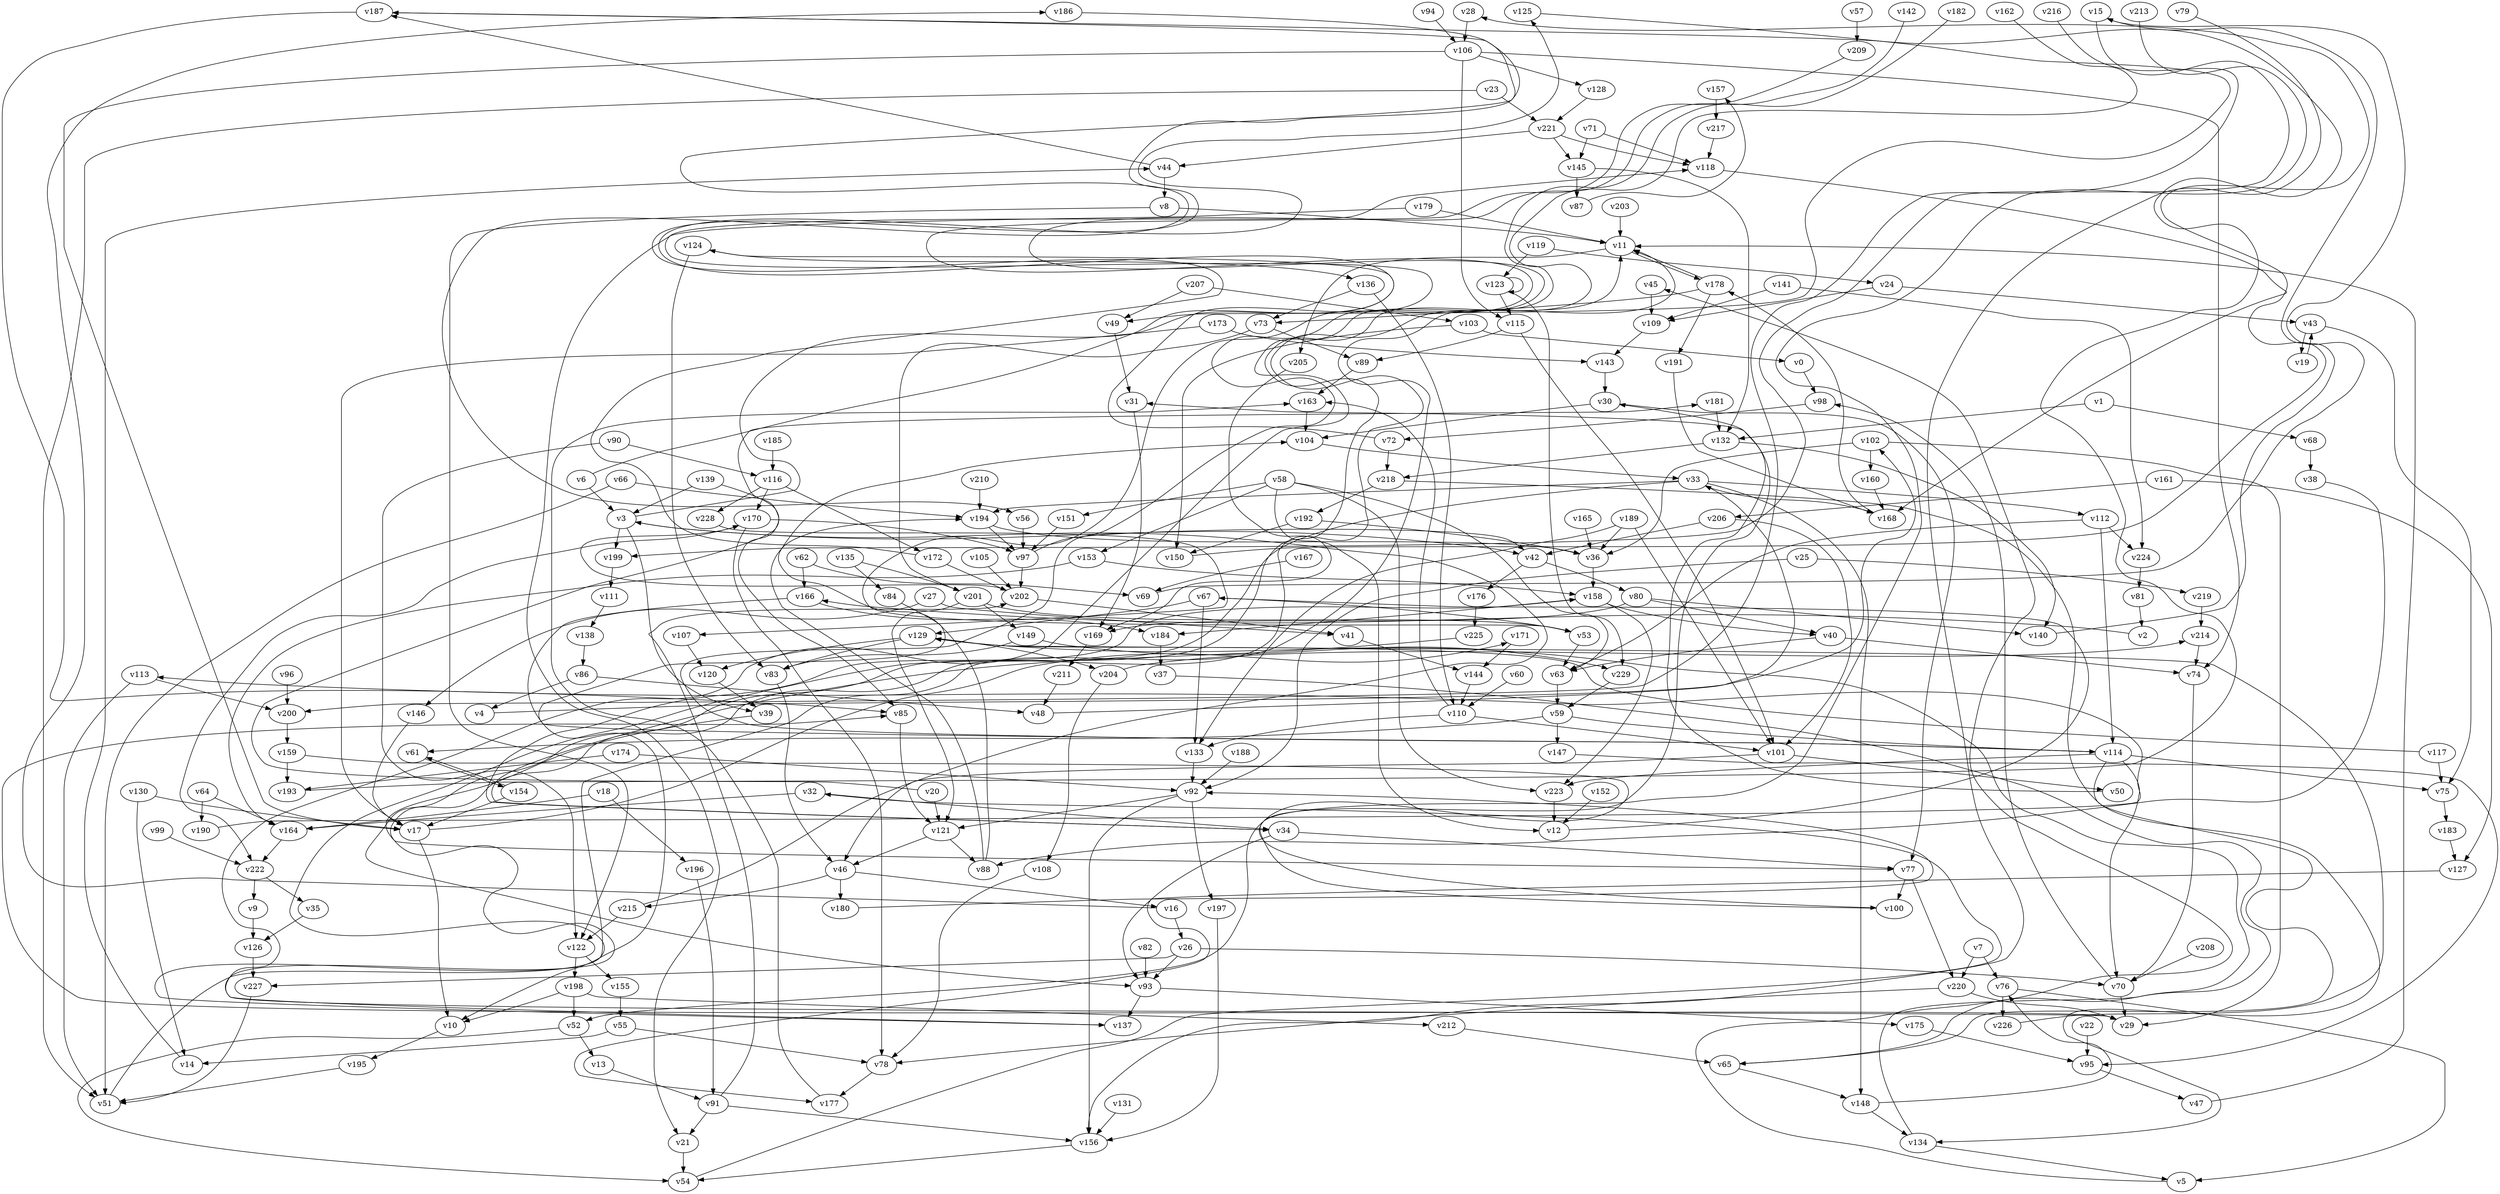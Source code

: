 // Benchmark game 335 - 230 vertices
// time_bound: 10
// targets: v144
digraph G {
    v0 [name="v0", player=1];
    v1 [name="v1", player=0];
    v2 [name="v2", player=0];
    v3 [name="v3", player=0];
    v4 [name="v4", player=1];
    v5 [name="v5", player=1];
    v6 [name="v6", player=0];
    v7 [name="v7", player=0];
    v8 [name="v8", player=0];
    v9 [name="v9", player=1];
    v10 [name="v10", player=0];
    v11 [name="v11", player=1];
    v12 [name="v12", player=1];
    v13 [name="v13", player=1];
    v14 [name="v14", player=0];
    v15 [name="v15", player=0];
    v16 [name="v16", player=1];
    v17 [name="v17", player=1];
    v18 [name="v18", player=1];
    v19 [name="v19", player=1];
    v20 [name="v20", player=1];
    v21 [name="v21", player=0];
    v22 [name="v22", player=0];
    v23 [name="v23", player=1];
    v24 [name="v24", player=0];
    v25 [name="v25", player=1];
    v26 [name="v26", player=1];
    v27 [name="v27", player=0];
    v28 [name="v28", player=1];
    v29 [name="v29", player=0];
    v30 [name="v30", player=1];
    v31 [name="v31", player=0];
    v32 [name="v32", player=0];
    v33 [name="v33", player=0];
    v34 [name="v34", player=0];
    v35 [name="v35", player=0];
    v36 [name="v36", player=0];
    v37 [name="v37", player=0];
    v38 [name="v38", player=0];
    v39 [name="v39", player=0];
    v40 [name="v40", player=1];
    v41 [name="v41", player=1];
    v42 [name="v42", player=0];
    v43 [name="v43", player=1];
    v44 [name="v44", player=0];
    v45 [name="v45", player=0];
    v46 [name="v46", player=1];
    v47 [name="v47", player=1];
    v48 [name="v48", player=1];
    v49 [name="v49", player=0];
    v50 [name="v50", player=1];
    v51 [name="v51", player=0];
    v52 [name="v52", player=0];
    v53 [name="v53", player=0];
    v54 [name="v54", player=0];
    v55 [name="v55", player=0];
    v56 [name="v56", player=0];
    v57 [name="v57", player=0];
    v58 [name="v58", player=0];
    v59 [name="v59", player=1];
    v60 [name="v60", player=1];
    v61 [name="v61", player=0];
    v62 [name="v62", player=1];
    v63 [name="v63", player=1];
    v64 [name="v64", player=0];
    v65 [name="v65", player=0];
    v66 [name="v66", player=0];
    v67 [name="v67", player=1];
    v68 [name="v68", player=1];
    v69 [name="v69", player=0];
    v70 [name="v70", player=1];
    v71 [name="v71", player=1];
    v72 [name="v72", player=1];
    v73 [name="v73", player=0];
    v74 [name="v74", player=0];
    v75 [name="v75", player=0];
    v76 [name="v76", player=0];
    v77 [name="v77", player=0];
    v78 [name="v78", player=1];
    v79 [name="v79", player=0];
    v80 [name="v80", player=1];
    v81 [name="v81", player=1];
    v82 [name="v82", player=0];
    v83 [name="v83", player=1];
    v84 [name="v84", player=1];
    v85 [name="v85", player=1];
    v86 [name="v86", player=0];
    v87 [name="v87", player=1];
    v88 [name="v88", player=1];
    v89 [name="v89", player=1];
    v90 [name="v90", player=0];
    v91 [name="v91", player=1];
    v92 [name="v92", player=0];
    v93 [name="v93", player=1];
    v94 [name="v94", player=0];
    v95 [name="v95", player=0];
    v96 [name="v96", player=0];
    v97 [name="v97", player=1];
    v98 [name="v98", player=0];
    v99 [name="v99", player=0];
    v100 [name="v100", player=1];
    v101 [name="v101", player=0];
    v102 [name="v102", player=1];
    v103 [name="v103", player=1];
    v104 [name="v104", player=0];
    v105 [name="v105", player=1];
    v106 [name="v106", player=0];
    v107 [name="v107", player=1];
    v108 [name="v108", player=0];
    v109 [name="v109", player=1];
    v110 [name="v110", player=1];
    v111 [name="v111", player=1];
    v112 [name="v112", player=0];
    v113 [name="v113", player=0];
    v114 [name="v114", player=1];
    v115 [name="v115", player=0];
    v116 [name="v116", player=0];
    v117 [name="v117", player=0];
    v118 [name="v118", player=1];
    v119 [name="v119", player=1];
    v120 [name="v120", player=1];
    v121 [name="v121", player=0];
    v122 [name="v122", player=0];
    v123 [name="v123", player=1];
    v124 [name="v124", player=1];
    v125 [name="v125", player=0];
    v126 [name="v126", player=0];
    v127 [name="v127", player=0];
    v128 [name="v128", player=1];
    v129 [name="v129", player=1];
    v130 [name="v130", player=0];
    v131 [name="v131", player=1];
    v132 [name="v132", player=0];
    v133 [name="v133", player=1];
    v134 [name="v134", player=1];
    v135 [name="v135", player=0];
    v136 [name="v136", player=1];
    v137 [name="v137", player=1];
    v138 [name="v138", player=1];
    v139 [name="v139", player=1];
    v140 [name="v140", player=1];
    v141 [name="v141", player=0];
    v142 [name="v142", player=0];
    v143 [name="v143", player=1];
    v144 [name="v144", player=0, target=1];
    v145 [name="v145", player=1];
    v146 [name="v146", player=1];
    v147 [name="v147", player=1];
    v148 [name="v148", player=1];
    v149 [name="v149", player=1];
    v150 [name="v150", player=1];
    v151 [name="v151", player=1];
    v152 [name="v152", player=1];
    v153 [name="v153", player=1];
    v154 [name="v154", player=0];
    v155 [name="v155", player=0];
    v156 [name="v156", player=1];
    v157 [name="v157", player=0];
    v158 [name="v158", player=1];
    v159 [name="v159", player=1];
    v160 [name="v160", player=1];
    v161 [name="v161", player=1];
    v162 [name="v162", player=0];
    v163 [name="v163", player=0];
    v164 [name="v164", player=0];
    v165 [name="v165", player=1];
    v166 [name="v166", player=0];
    v167 [name="v167", player=0];
    v168 [name="v168", player=0];
    v169 [name="v169", player=0];
    v170 [name="v170", player=0];
    v171 [name="v171", player=0];
    v172 [name="v172", player=1];
    v173 [name="v173", player=1];
    v174 [name="v174", player=0];
    v175 [name="v175", player=1];
    v176 [name="v176", player=1];
    v177 [name="v177", player=0];
    v178 [name="v178", player=1];
    v179 [name="v179", player=0];
    v180 [name="v180", player=1];
    v181 [name="v181", player=0];
    v182 [name="v182", player=0];
    v183 [name="v183", player=1];
    v184 [name="v184", player=1];
    v185 [name="v185", player=1];
    v186 [name="v186", player=0];
    v187 [name="v187", player=1];
    v188 [name="v188", player=1];
    v189 [name="v189", player=0];
    v190 [name="v190", player=1];
    v191 [name="v191", player=0];
    v192 [name="v192", player=1];
    v193 [name="v193", player=0];
    v194 [name="v194", player=0];
    v195 [name="v195", player=0];
    v196 [name="v196", player=1];
    v197 [name="v197", player=0];
    v198 [name="v198", player=0];
    v199 [name="v199", player=1];
    v200 [name="v200", player=1];
    v201 [name="v201", player=0];
    v202 [name="v202", player=0];
    v203 [name="v203", player=1];
    v204 [name="v204", player=0];
    v205 [name="v205", player=1];
    v206 [name="v206", player=1];
    v207 [name="v207", player=0];
    v208 [name="v208", player=0];
    v209 [name="v209", player=1];
    v210 [name="v210", player=1];
    v211 [name="v211", player=1];
    v212 [name="v212", player=0];
    v213 [name="v213", player=1];
    v214 [name="v214", player=1];
    v215 [name="v215", player=0];
    v216 [name="v216", player=1];
    v217 [name="v217", player=0];
    v218 [name="v218", player=0];
    v219 [name="v219", player=0];
    v220 [name="v220", player=1];
    v221 [name="v221", player=1];
    v222 [name="v222", player=0];
    v223 [name="v223", player=1];
    v224 [name="v224", player=0];
    v225 [name="v225", player=1];
    v226 [name="v226", player=0];
    v227 [name="v227", player=0];
    v228 [name="v228", player=0];
    v229 [name="v229", player=0];

    v0 -> v98;
    v1 -> v68;
    v2 -> v166 [constraint="t >= 1"];
    v3 -> v124 [constraint="t >= 2"];
    v4 -> v102 [constraint="t mod 3 == 0"];
    v5 -> v45 [constraint="t mod 2 == 1"];
    v6 -> v125 [constraint="t mod 4 == 0"];
    v7 -> v76;
    v8 -> v122;
    v9 -> v126;
    v10 -> v195;
    v11 -> v205;
    v12 -> v67 [constraint="t >= 1"];
    v13 -> v91;
    v14 -> v44;
    v15 -> v199 [constraint="t >= 4"];
    v16 -> v186 [constraint="t < 15"];
    v17 -> v171 [constraint="t >= 2"];
    v18 -> v196;
    v19 -> v43;
    v20 -> v181 [constraint="t mod 5 == 1"];
    v21 -> v54;
    v22 -> v95;
    v23 -> v221;
    v24 -> v43;
    v25 -> v92;
    v26 -> v93;
    v27 -> v41;
    v28 -> v106;
    v29 -> v85 [constraint="t >= 3"];
    v30 -> v104;
    v31 -> v169;
    v32 -> v34;
    v33 -> v137 [constraint="t < 7"];
    v34 -> v158 [constraint="t < 10"];
    v35 -> v126 [constraint="t >= 4"];
    v36 -> v158;
    v37 -> v65 [constraint="t < 9"];
    v38 -> v88 [constraint="t mod 4 == 2"];
    v39 -> v77 [constraint="t >= 3"];
    v40 -> v63;
    v41 -> v144;
    v42 -> v176;
    v43 -> v19;
    v44 -> v187 [constraint="t < 8"];
    v45 -> v109;
    v46 -> v16;
    v47 -> v11;
    v48 -> v33 [constraint="t >= 2"];
    v49 -> v31;
    v50 -> v30 [constraint="t >= 3"];
    v51 -> v11 [constraint="t mod 2 == 0"];
    v52 -> v13;
    v53 -> v63;
    v54 -> v32 [constraint="t < 5"];
    v55 -> v14;
    v56 -> v97;
    v57 -> v209;
    v58 -> v153;
    v59 -> v114;
    v60 -> v110;
    v61 -> v154;
    v62 -> v69;
    v63 -> v59;
    v64 -> v190;
    v65 -> v148;
    v66 -> v51;
    v67 -> v133;
    v68 -> v38;
    v69 -> v15 [constraint="t >= 5"];
    v70 -> v98;
    v71 -> v145;
    v72 -> v118 [constraint="t >= 3"];
    v73 -> v89;
    v74 -> v70;
    v75 -> v183;
    v76 -> v5;
    v77 -> v220;
    v78 -> v177;
    v79 -> v156 [constraint="t >= 3"];
    v80 -> v140;
    v81 -> v2;
    v82 -> v93;
    v83 -> v46;
    v84 -> v114 [constraint="t >= 1"];
    v85 -> v121;
    v86 -> v48;
    v87 -> v157 [constraint="t mod 5 == 3"];
    v88 -> v194;
    v89 -> v163;
    v90 -> v116;
    v91 -> v202;
    v92 -> v156;
    v93 -> v137;
    v94 -> v106;
    v95 -> v47;
    v96 -> v200;
    v97 -> v42 [constraint="t < 5"];
    v98 -> v72;
    v99 -> v222;
    v100 -> v31 [constraint="t >= 4"];
    v101 -> v50;
    v102 -> v36;
    v103 -> v150;
    v104 -> v33;
    v105 -> v202;
    v106 -> v17;
    v107 -> v120;
    v108 -> v78;
    v109 -> v143;
    v110 -> v163;
    v111 -> v138;
    v112 -> v114;
    v113 -> v200;
    v114 -> v65 [constraint="t mod 3 == 2"];
    v115 -> v89;
    v116 -> v170;
    v117 -> v129 [constraint="t < 8"];
    v118 -> v168 [constraint="t < 14"];
    v119 -> v24;
    v120 -> v39;
    v121 -> v88;
    v122 -> v155;
    v123 -> v115;
    v124 -> v136;
    v125 -> v49 [constraint="t < 15"];
    v126 -> v227;
    v127 -> v177 [constraint="t mod 4 == 3"];
    v128 -> v221;
    v129 -> v120;
    v130 -> v17;
    v131 -> v156;
    v132 -> v140;
    v133 -> v92;
    v134 -> v129 [constraint="t mod 5 == 1"];
    v135 -> v84;
    v136 -> v110;
    v137 -> v11 [constraint="t mod 3 == 2"];
    v138 -> v86;
    v139 -> v85;
    v140 -> v15 [constraint="t < 9"];
    v141 -> v109;
    v142 -> v114 [constraint="t >= 1"];
    v143 -> v30;
    v144 -> v110;
    v145 -> v132;
    v146 -> v17;
    v147 -> v95 [constraint="t >= 4"];
    v148 -> v76 [constraint="t >= 3"];
    v149 -> v83;
    v150 -> v28 [constraint="t < 8"];
    v151 -> v97;
    v152 -> v12;
    v153 -> v164;
    v154 -> v61 [constraint="t < 6"];
    v155 -> v55;
    v156 -> v54;
    v157 -> v217;
    v158 -> v223;
    v159 -> v100 [constraint="t >= 2"];
    v160 -> v168;
    v161 -> v206;
    v162 -> v93 [constraint="t >= 1"];
    v163 -> v104;
    v164 -> v222;
    v165 -> v36;
    v166 -> v184;
    v167 -> v69;
    v168 -> v178;
    v169 -> v211;
    v170 -> v222;
    v171 -> v144;
    v172 -> v187 [constraint="t >= 4"];
    v173 -> v143;
    v174 -> v193;
    v175 -> v95;
    v176 -> v225;
    v177 -> v163;
    v178 -> v191;
    v179 -> v11;
    v180 -> v92 [constraint="t >= 3"];
    v181 -> v132;
    v182 -> v29 [constraint="t mod 3 == 2"];
    v183 -> v127;
    v184 -> v37;
    v185 -> v116;
    v186 -> v56 [constraint="t >= 2"];
    v187 -> v85 [constraint="t < 10"];
    v188 -> v92;
    v189 -> v36;
    v190 -> v113 [constraint="t mod 2 == 0"];
    v191 -> v168;
    v192 -> v36;
    v193 -> v187 [constraint="t mod 2 == 0"];
    v194 -> v36;
    v195 -> v51;
    v196 -> v91;
    v197 -> v156;
    v198 -> v10;
    v199 -> v111;
    v200 -> v159;
    v201 -> v53;
    v202 -> v170 [constraint="t >= 5"];
    v203 -> v11;
    v204 -> v214 [constraint="t mod 3 == 1"];
    v205 -> v169;
    v206 -> v101;
    v207 -> v49;
    v208 -> v70;
    v209 -> v53 [constraint="t >= 4"];
    v210 -> v194;
    v211 -> v48;
    v212 -> v65;
    v213 -> v52 [constraint="t >= 1"];
    v214 -> v74;
    v215 -> v3 [constraint="t < 5"];
    v216 -> v200 [constraint="t >= 3"];
    v217 -> v118;
    v218 -> v134 [constraint="t >= 2"];
    v219 -> v214;
    v220 -> v29;
    v221 -> v145;
    v222 -> v35;
    v223 -> v12;
    v224 -> v81;
    v225 -> v34 [constraint="t mod 5 == 0"];
    v226 -> v129 [constraint="t < 6"];
    v227 -> v51;
    v228 -> v107 [constraint="t >= 1"];
    v229 -> v59;
    v119 -> v123;
    v178 -> v73;
    v43 -> v75;
    v58 -> v151;
    v145 -> v87;
    v106 -> v128;
    v59 -> v147;
    v101 -> v46;
    v91 -> v21;
    v170 -> v97;
    v117 -> v75;
    v97 -> v202;
    v55 -> v78;
    v132 -> v218;
    v72 -> v218;
    v114 -> v75;
    v76 -> v226;
    v24 -> v109;
    v3 -> v42;
    v58 -> v63;
    v3 -> v199;
    v7 -> v220;
    v222 -> v9;
    v16 -> v26;
    v77 -> v100;
    v52 -> v54;
    v34 -> v77;
    v201 -> v121;
    v80 -> v169;
    v114 -> v223;
    v8 -> v11;
    v88 -> v104;
    v58 -> v12;
    v30 -> v77;
    v64 -> v164;
    v170 -> v78;
    v148 -> v134;
    v206 -> v42;
    v221 -> v118;
    v62 -> v166;
    v18 -> v164;
    v194 -> v97;
    v40 -> v74;
    v25 -> v219;
    v124 -> v83;
    v116 -> v172;
    v66 -> v194;
    v70 -> v29;
    v161 -> v127;
    v121 -> v46;
    v158 -> v40;
    v123 -> v123;
    v46 -> v215;
    v218 -> v192;
    v159 -> v193;
    v20 -> v121;
    v27 -> v146;
    v59 -> v61;
    v116 -> v228;
    v26 -> v70;
    v1 -> v132;
    v17 -> v10;
    v106 -> v115;
    v92 -> v121;
    v32 -> v164;
    v149 -> v229;
    v166 -> v10;
    v207 -> v103;
    v106 -> v74;
    v93 -> v175;
    v110 -> v101;
    v33 -> v168;
    v114 -> v70;
    v129 -> v204;
    v115 -> v101;
    v139 -> v3;
    v198 -> v212;
    v172 -> v202;
    v153 -> v158;
    v221 -> v44;
    v67 -> v53;
    v135 -> v201;
    v173 -> v17;
    v91 -> v156;
    v6 -> v3;
    v11 -> v178;
    v23 -> v51;
    v103 -> v0;
    v112 -> v224;
    v189 -> v101;
    v90 -> v122;
    v123 -> v229;
    v34 -> v93;
    v112 -> v63;
    v134 -> v5;
    v33 -> v112;
    v110 -> v133;
    v73 -> v201;
    v198 -> v52;
    v113 -> v51;
    v154 -> v17;
    v179 -> v21;
    v215 -> v122;
    v189 -> v133;
    v102 -> v160;
    v202 -> v41;
    v192 -> v150;
    v71 -> v118;
    v33 -> v148;
    v42 -> v80;
    v102 -> v29;
    v174 -> v92;
    v178 -> v11;
    v129 -> v83;
    v86 -> v4;
    v58 -> v223;
    v201 -> v149;
    v122 -> v198;
    v33 -> v194;
    v220 -> v78;
    v141 -> v224;
    v130 -> v14;
    v46 -> v180;
    v80 -> v40;
    v204 -> v108;
    v44 -> v8;
    v26 -> v227;
    v3 -> v39;
    v136 -> v73;
    v158 -> v184;
    v67 -> v129;
    v92 -> v197;
}
